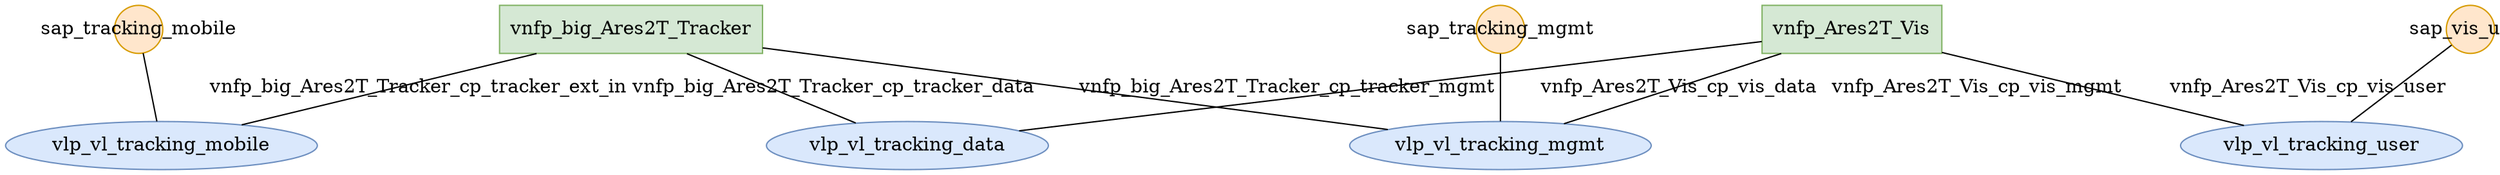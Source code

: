 strict graph G {
  splines=false;
  overlap=false;
  mindist=0.5;
  -1503706314 [ label="vnfp_big_Ares2T_Tracker" shape="box" style="filled" fillcolor="#d5e8d4" color="#82b366" ];
  1169940735 [ label="vnfp_Ares2T_Vis" shape="box" style="filled" fillcolor="#d5e8d4" color="#82b366" ];
  1228317574 [ label="vlp_vl_tracking_mobile" shape="oval" style="filled" fillcolor="#dae8fc" color="#6c8ebf" ];
  -1844810866 [ label="vlp_vl_tracking_data" shape="oval" style="filled" fillcolor="#dae8fc" color="#6c8ebf" ];
  -1844537179 [ label="vlp_vl_tracking_mgmt" shape="oval" style="filled" fillcolor="#dae8fc" color="#6c8ebf" ];
  -1844287569 [ label="vlp_vl_tracking_user" shape="oval" style="filled" fillcolor="#dae8fc" color="#6c8ebf" ];
  -734211891 [ label="sap_tracking_mobile" shape="circle" style="filled" fillcolor="#ffe6cc" color="#d79b00" fixedsize="true" ];
  1031629740 [ label="sap_tracking_mgmt" shape="circle" style="filled" fillcolor="#ffe6cc" color="#d79b00" fixedsize="true" ];
  585344071 [ label="sap_vis_user" shape="circle" style="filled" fillcolor="#ffe6cc" color="#d79b00" fixedsize="true" ];
  -1503706314 -- 1228317574 [ label="vnfp_big_Ares2T_Tracker_cp_tracker_ext_in" ];
  -1503706314 -- -1844810866 [ label="vnfp_big_Ares2T_Tracker_cp_tracker_data" ];
  -1503706314 -- -1844537179 [ label="vnfp_big_Ares2T_Tracker_cp_tracker_mgmt" ];
  1169940735 -- -1844810866 [ label="vnfp_Ares2T_Vis_cp_vis_data" ];
  1169940735 -- -1844537179 [ label="vnfp_Ares2T_Vis_cp_vis_mgmt" ];
  1169940735 -- -1844287569 [ label="vnfp_Ares2T_Vis_cp_vis_user" ];
  -734211891 -- 1228317574 [ label="" ];
  1031629740 -- -1844537179 [ label="" ];
  585344071 -- -1844287569 [ label="" ];
}

